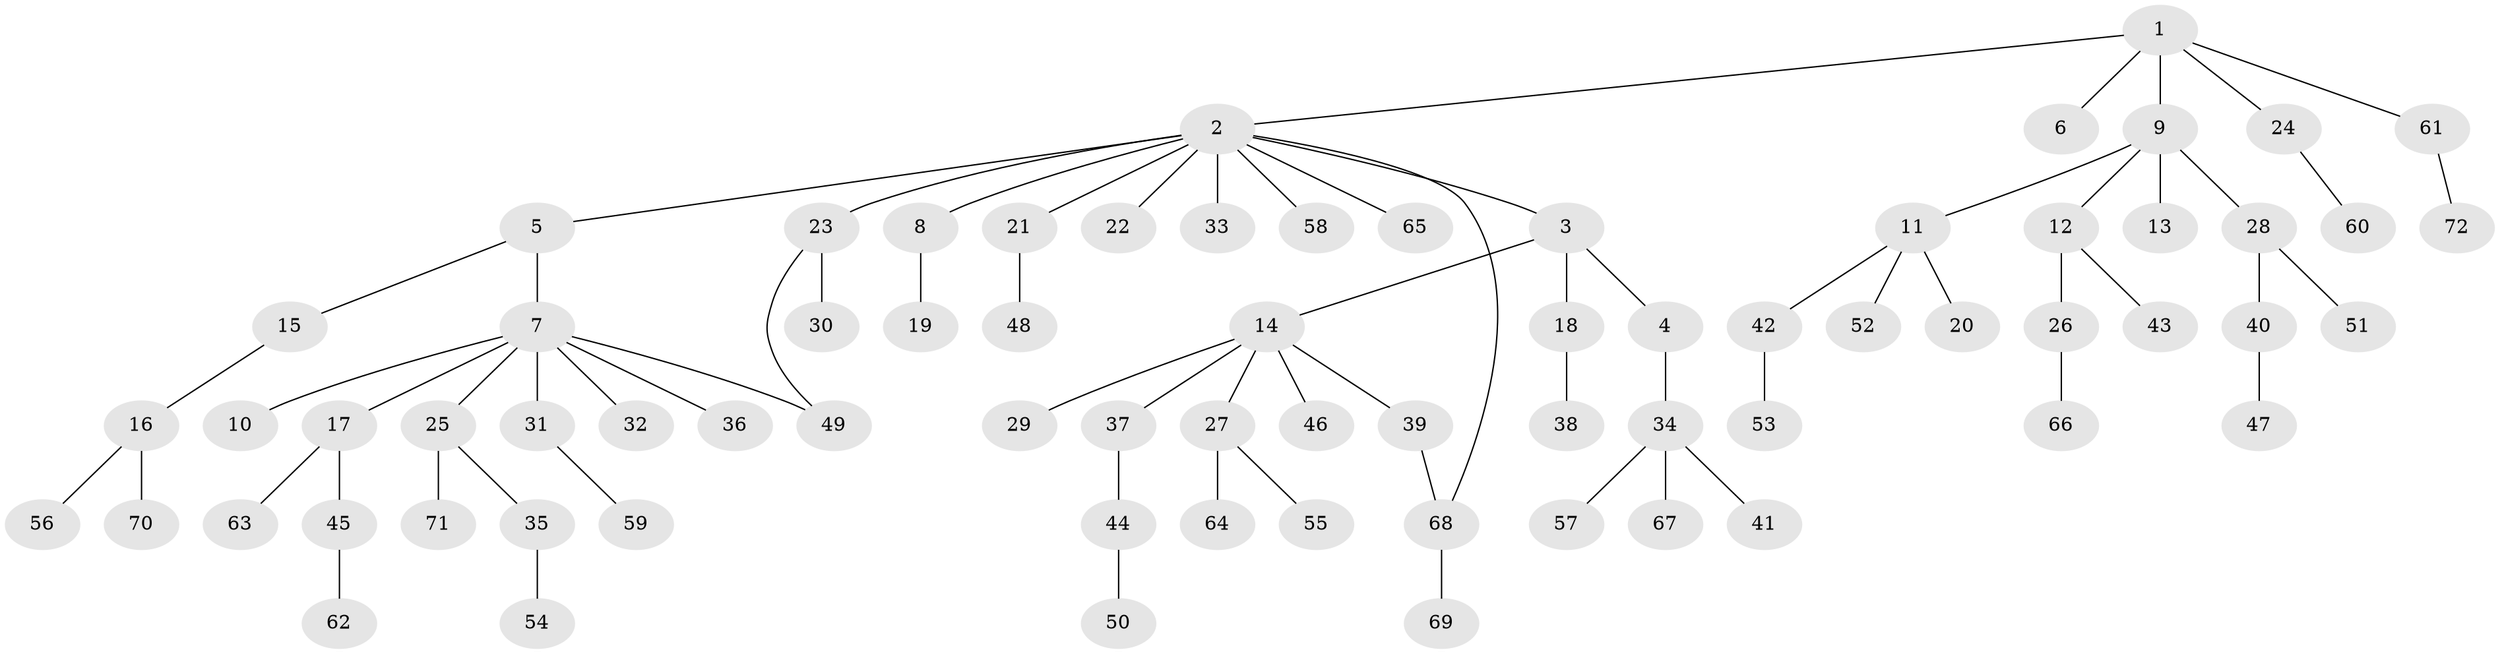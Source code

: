 // Generated by graph-tools (version 1.1) at 2025/49/03/09/25 03:49:24]
// undirected, 72 vertices, 73 edges
graph export_dot {
graph [start="1"]
  node [color=gray90,style=filled];
  1;
  2;
  3;
  4;
  5;
  6;
  7;
  8;
  9;
  10;
  11;
  12;
  13;
  14;
  15;
  16;
  17;
  18;
  19;
  20;
  21;
  22;
  23;
  24;
  25;
  26;
  27;
  28;
  29;
  30;
  31;
  32;
  33;
  34;
  35;
  36;
  37;
  38;
  39;
  40;
  41;
  42;
  43;
  44;
  45;
  46;
  47;
  48;
  49;
  50;
  51;
  52;
  53;
  54;
  55;
  56;
  57;
  58;
  59;
  60;
  61;
  62;
  63;
  64;
  65;
  66;
  67;
  68;
  69;
  70;
  71;
  72;
  1 -- 2;
  1 -- 6;
  1 -- 9;
  1 -- 24;
  1 -- 61;
  2 -- 3;
  2 -- 5;
  2 -- 8;
  2 -- 21;
  2 -- 22;
  2 -- 23;
  2 -- 33;
  2 -- 58;
  2 -- 65;
  2 -- 68;
  3 -- 4;
  3 -- 14;
  3 -- 18;
  4 -- 34;
  5 -- 7;
  5 -- 15;
  7 -- 10;
  7 -- 17;
  7 -- 25;
  7 -- 31;
  7 -- 32;
  7 -- 36;
  7 -- 49;
  8 -- 19;
  9 -- 11;
  9 -- 12;
  9 -- 13;
  9 -- 28;
  11 -- 20;
  11 -- 42;
  11 -- 52;
  12 -- 26;
  12 -- 43;
  14 -- 27;
  14 -- 29;
  14 -- 37;
  14 -- 39;
  14 -- 46;
  15 -- 16;
  16 -- 56;
  16 -- 70;
  17 -- 45;
  17 -- 63;
  18 -- 38;
  21 -- 48;
  23 -- 30;
  23 -- 49;
  24 -- 60;
  25 -- 35;
  25 -- 71;
  26 -- 66;
  27 -- 55;
  27 -- 64;
  28 -- 40;
  28 -- 51;
  31 -- 59;
  34 -- 41;
  34 -- 57;
  34 -- 67;
  35 -- 54;
  37 -- 44;
  39 -- 68;
  40 -- 47;
  42 -- 53;
  44 -- 50;
  45 -- 62;
  61 -- 72;
  68 -- 69;
}
